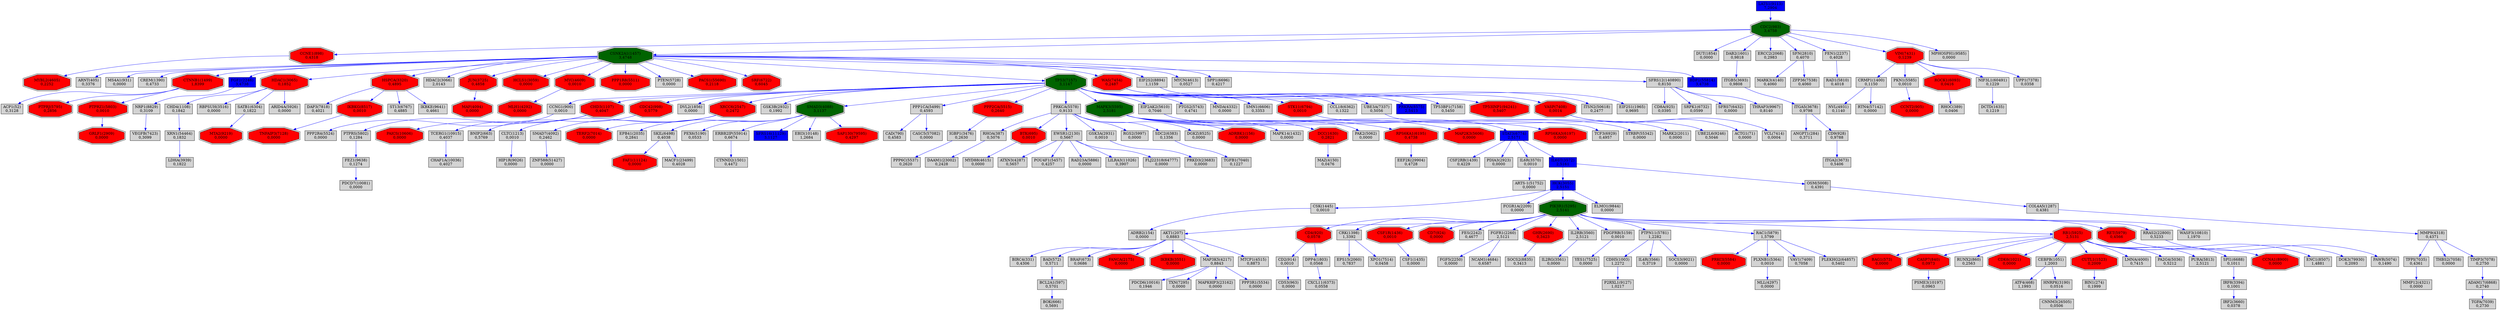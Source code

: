 digraph tmp_ans0y {
N_0 [shape = box, style = filled, fillcolor = lightgray, label = "ACTG1(71)\n0,0000"];
N_1 [shape = box, style = filled, fillcolor = lightgray, label = "ADRB2(154)\n0,0000"];
N_2 [shape = doubleoctagon, style = filled, fillcolor = red, label = "ADRBK1(156)\n0,0000"];
N_3 [shape = box, style = filled, fillcolor = lightgray, label = "AKT1(207)\n0,8883"];
N_4 [shape = box, style = filled, fillcolor = lightgray, label = "BIN1(274)\n0,1999"];
N_5 [shape = box, style = filled, fillcolor = lightgray, label = "ANGPT1(284)\n0,3711"];
N_6 [shape = box, style = filled, fillcolor = lightgray, label = "BIRC4(331)\n0,4306"];
N_7 [shape = box, style = filled, fillcolor = lightgray, label = "RHOA(387)\n0,5076"];
N_8 [shape = box, style = filled, fillcolor = lightgray, label = "RHOC(389)\n0,0406"];
N_9 [shape = box, style = filled, fillcolor = lightgray, label = "ARNT(405)\n0,3376"];
N_10 [shape = doubleoctagon, style = filled, fillcolor = red, label = "BAG1(573)\n0,0000"];
N_11 [shape = box, style = filled, fillcolor = lightgray, label = "BAD(572)\n0,5711"];
N_12 [shape = box, style = filled, fillcolor = lightgray, label = "BCL2A1(597)\n0,5701"];
N_13 [shape = box, style = filled, fillcolor = lightgray, label = "BNIP2(663)\n0,5769"];
N_14 [shape = box, style = filled, fillcolor = lightgray, label = "BRAF(673)\n0,0686"];
N_15 [shape = doubleoctagon, style = filled, fillcolor = red, label = "BTK(695)\n0,0010"];
N_16 [shape = box, style = filled, fillcolor = lightgray, label = "CAD(790)\n0,4583"];
N_17 [shape = doubleoctagon, style = filled, fillcolor = red, label = "CASP7(840)\n0,0973"];
N_18 [shape = box, style = filled, fillcolor = lightgray, label = "RUNX2(860)\n0,2563"];
N_19 [shape = box, style = filled, fillcolor = lightgray, label = "CD2(914)\n0,0010"];
N_20 [shape = doubleoctagon, style = filled, fillcolor = red, label = "CD4(920)\n0,0578"];
N_21 [shape = box, style = filled, fillcolor = lightgray, label = "CD8A(925)\n0,0395"];
N_22 [shape = box, style = filled, fillcolor = lightgray, label = "CD9(928)\n0,9788"];
N_23 [shape = box, style = filled, fillcolor = lightgray, label = "MS4A1(931)\n0,0000"];
N_24 [shape = doubleoctagon, style = filled, fillcolor = red, label = "CCNE1(898)\n0,4318"];
N_25 [shape = doubleoctagon, style = filled, fillcolor = darkgreen, label = "CDC2(983)\n3,4758"];
N_26 [shape = box, style = filled, fillcolor = lightgray, label = "CCNG1(900)\n0,0010"];
N_27 [shape = doubleoctagon, style = filled, fillcolor = red, label = "CDK6(1021)\n0,0000"];
N_28 [shape = doubleoctagon, style = filled, fillcolor = red, label = "CCNT2(905)\n0,0000"];
N_29 [shape = box, style = filled, fillcolor = lightgray, label = "CEBPB(1051)\n1,2003"];
N_30 [shape = box, style = filled, fillcolor = lightgray, label = "ATF4(468)\n1,1993"];
N_31 [shape = doubleoctagon, style = filled, fillcolor = red, label = "CHD3(1107)\n0,4047"];
N_32 [shape = box, style = filled, fillcolor = lightgray, label = "CLTC(1213)\n0,0010"];
N_33 [shape = box, style = filled, fillcolor = lightgray, label = "CREM(1390)\n0,4733"];
N_34 [shape = box, style = filled, fillcolor = lightgray, label = "CRK(1398)\n1,3392"];
N_35 [shape = box, style = filled, fillcolor = lightgray, label = "CSF1(1435)\n0,0000"];
N_36 [shape = doubleoctagon, style = filled, fillcolor = red, label = "CSF1R(1436)\n0,0010"];
N_37 [shape = box, style = filled, fillcolor = lightgray, label = "CSF2RB(1439)\n0,4229"];
N_38 [shape = box, style = filled, fillcolor = lightgray, label = "CSK(1445)\n0,0010"];
N_39 [shape = box, style = filled, fillcolor = lightgray, label = "CDH5(1003)\n1,2272"];
N_40 [shape = doubleoctagon, style = filled, fillcolor = darkgreen, label = "CSNK2A1(1457)\n3,4748"];
N_41 [shape = box, style = filled, fillcolor = lightgray, label = "MAPK14(1432)\n0,0000"];
N_42 [shape = doubleoctagon, style = filled, fillcolor = red, label = "CDC42(998)\n0,5779"];
N_43 [shape = box, style = filled, fillcolor = lightgray, label = "ACP1(52)\n0,3128"];
N_44 [shape = doubleoctagon, style = filled, fillcolor = red, label = "CTNNB1(1499)\n1,8399"];
N_45 [shape = box, style = filled, fillcolor = lightgray, label = "CTNND2(1501)\n0,4472"];
N_46 [shape = doubleoctagon, style = filled, fillcolor = red, label = "CD7(924)\n0,0000"];
N_47 [shape = box, style = filled, fillcolor = lightgray, label = "COL4A5(1287)\n0,4381"];
N_48 [shape = box, style = filled, fillcolor = lightgray, label = "DCTD(1635)\n0,1219"];
N_49 [shape = box, style = filled, fillcolor = lightgray, label = "DPP4(1803)\n0,0568"];
N_50 [shape = box, style = filled, fillcolor = lightgray, label = "CRMP1(1400)\n0,1150"];
N_51 [shape = box, style = filled, fillcolor = lightgray, label = "DUT(1854)\n0,0000"];
N_52 [shape = box, style = filled, fillcolor = lightgray, label = "DVL2(1856)\n0,0000"];
N_53 [shape = box, style = filled, fillcolor = lightgray, label = "DAB2(1601)\n0,9818"];
N_54 [shape = box, style = filled, fillcolor = lightgray, label = "EIF2S1(1965)\n0,9695"];
N_55 [shape = box, style = filled, fillcolor = lightgray, label = "CHD4(1108)\n0,1842"];
N_56 [shape = box, style = filled, fillcolor = lightgray, label = "EPB41(2035)\n0,2841"];
N_57 [shape = box, style = filled, fillcolor = lightgray, label = "EPS15(2060)\n0,7837"];
N_58 [shape = box, style = filled, fillcolor = lightgray, label = "ERCC2(2068)\n0,2983"];
N_59 [shape = box, style = filled, fillcolor = lightgray, label = "EWSR1(2130)\n0,5667"];
N_60 [shape = doubleoctagon, style = filled, fillcolor = red, label = "FANCA(2175)\n0,0000"];
N_61 [shape = box, style = filled, fillcolor = lightgray, label = "FCGR1A(2209)\n0,0000"];
N_62 [shape = box, style = filled, fillcolor = lightgray, label = "FES(2242)\n0,4677"];
N_63 [shape = box, style = filled, fillcolor = blue, label = "FGF1(2246)\n3,4738"];
N_64 [shape = box, style = filled, fillcolor = lightgray, label = "FGFR1(2260)\n2,5121"];
N_65 [shape = box, style = filled, fillcolor = lightgray, label = "FGF5(2250)\n0,0000"];
N_66 [shape = doubleoctagon, style = filled, fillcolor = red, label = "XRCC6(2547)\n0,2472"];
N_67 [shape = box, style = filled, fillcolor = lightgray, label = "CD53(963)\n0,0000"];
N_68 [shape = doubleoctagon, style = filled, fillcolor = red, label = "GHR(2690)\n0,3423"];
N_69 [shape = box, style = filled, fillcolor = lightgray, label = "SFN(2810)\n0,4070"];
N_70 [shape = box, style = filled, fillcolor = lightgray, label = "MARK2(2011)\n0,0000"];
N_71 [shape = box, style = filled, fillcolor = lightgray, label = "GSK3B(2932)\n0,1992"];
N_72 [shape = box, style = filled, fillcolor = lightgray, label = "PDIA3(2923)\n0,0000"];
N_73 [shape = box, style = filled, fillcolor = blue, label = "HCK(3055)\n2,5151"];
N_74 [shape = doubleoctagon, style = filled, fillcolor = red, label = "HDAC1(3065)\n0,1852"];
N_75 [shape = doubleoctagon, style = filled, fillcolor = red, label = "CUTL1(1523)\n0,2009"];
N_76 [shape = box, style = filled, fillcolor = lightgray, label = "FEN1(2237)\n0,4028"];
N_77 [shape = box, style = filled, fillcolor = lightgray, label = "HNRPK(3190)\n0,0516"];
N_78 [shape = box, style = filled, fillcolor = lightgray, label = "GSK3A(2931)\n0,0010"];
N_79 [shape = doubleoctagon, style = filled, fillcolor = red, label = "HSPCA(3320)\n0,4895"];
N_80 [shape = box, style = filled, fillcolor = lightgray, label = "HDAC2(3066)\n2,0143"];
N_81 [shape = doubleoctagon, style = filled, fillcolor = red, label = "IKBKB(3551)\n0,0000"];
N_82 [shape = box, style = filled, fillcolor = lightgray, label = "IL2RB(3560)\n2,5121"];
N_83 [shape = box, style = filled, fillcolor = lightgray, label = "IL2RG(3561)\n0,0000"];
N_84 [shape = box, style = filled, fillcolor = lightgray, label = "IL6R(3570)\n0,0010"];
N_85 [shape = box, style = filled, fillcolor = blue, label = "IL6ST(3572)\n2,5161"];
N_86 [shape = box, style = filled, fillcolor = lightgray, label = "IL4R(3566)\n0,3719"];
N_87 [shape = box, style = filled, fillcolor = lightgray, label = "IRF8(3394)\n0,1001"];
N_88 [shape = box, style = filled, fillcolor = lightgray, label = "ITGA5(3678)\n0,9798"];
N_89 [shape = box, style = filled, fillcolor = lightgray, label = "ITGA2(3673)\n0,5406"];
N_90 [shape = box, style = filled, fillcolor = lightgray, label = "ITGB5(3693)\n0,9808"];
N_91 [shape = doubleoctagon, style = filled, fillcolor = red, label = "JUN(3725)\n0,4858"];
N_92 [shape = box, style = filled, fillcolor = lightgray, label = "LDHA(3939)\n0,1822"];
N_93 [shape = box, style = filled, fillcolor = lightgray, label = "LMNA(4000)\n0,7415"];
N_94 [shape = doubleoctagon, style = filled, fillcolor = red, label = "HCLS1(3059)\n0,0000"];
N_95 [shape = doubleoctagon, style = filled, fillcolor = darkgreen, label = "SMAD3(4088)\n3,1137"];
N_96 [shape = box, style = filled, fillcolor = lightgray, label = "SMAD7(4092)\n0,2462"];
N_97 [shape = doubleoctagon, style = filled, fillcolor = red, label = "MAF(4094)\n0,0000"];
N_98 [shape = doubleoctagon, style = filled, fillcolor = red, label = "DCC(1630)\n0,2821"];
N_99 [shape = box, style = filled, fillcolor = lightgray, label = "BOK(666)\n0,5691"];
N_100 [shape = box, style = filled, fillcolor = lightgray, label = "MAP3K5(4217)\n0,8843"];
N_101 [shape = box, style = filled, fillcolor = lightgray, label = "IGBP1(3476)\n0,2630"];
N_102 [shape = box, style = filled, fillcolor = lightgray, label = "MLL(4297)\n0,0000"];
N_103 [shape = box, style = filled, fillcolor = lightgray, label = "MMP9(4318)\n0,4371"];
N_104 [shape = doubleoctagon, style = filled, fillcolor = red, label = "MLH1(4292)\n0,0000"];
N_105 [shape = doubleoctagon, style = filled, fillcolor = red, label = "MYBL2(4605)\n0,2252"];
N_106 [shape = box, style = filled, fillcolor = lightgray, label = "MYD88(4615)\n0,0000"];
N_107 [shape = box, style = filled, fillcolor = lightgray, label = "NCAM1(4684)\n0,6587"];
N_108 [shape = box, style = filled, fillcolor = lightgray, label = "IRF2(3660)\n0,0378"];
N_109 [shape = doubleoctagon, style = filled, fillcolor = red, label = "MYC(4609)\n0,0010"];
N_110 [shape = box, style = filled, fillcolor = lightgray, label = "RBPSUH(3516)\n0,0000"];
N_111 [shape = box, style = filled, fillcolor = lightgray, label = "PAK2(5062)\n0,0000"];
N_112 [shape = box, style = filled, fillcolor = lightgray, label = "PAWR(5074)\n0,1490"];
N_113 [shape = box, style = filled, fillcolor = lightgray, label = "PDGFRB(5159)\n0,0010"];
N_114 [shape = doubleoctagon, style = filled, fillcolor = darkgreen, label = "PIK3R1(5295)\n2,5141"];
N_115 [shape = box, style = filled, fillcolor = lightgray, label = "MARK3(4140)\n0,4060"];
N_116 [shape = box, style = filled, fillcolor = lightgray, label = "MMP12(4321)\n0,0000"];
N_117 [shape = box, style = filled, fillcolor = lightgray, label = "PPP1CA(5499)\n0,4593"];
N_118 [shape = doubleoctagon, style = filled, fillcolor = red, label = "PPP2CA(5515)\n0,2640"];
N_119 [shape = doubleoctagon, style = filled, fillcolor = red, label = "PPP1R8(5511)\n0,0000"];
N_120 [shape = box, style = filled, fillcolor = lightgray, label = "PRKCA(5578)\n0,9133"];
N_121 [shape = box, style = filled, fillcolor = lightgray, label = "PA2G4(5036)\n0,5212"];
N_122 [shape = box, style = filled, fillcolor = lightgray, label = "PKN1(5585)\n0,0010"];
N_123 [shape = doubleoctagon, style = filled, fillcolor = darkgreen, label = "MAPK3(5595)\n2,5181"];
N_124 [shape = doubleoctagon, style = filled, fillcolor = red, label = "PRKCI(5584)\n0,0000"];
N_125 [shape = box, style = filled, fillcolor = lightgray, label = "EIF2AK2(5610)\n0,7046"];
N_126 [shape = box, style = filled, fillcolor = lightgray, label = "ATXN3(4287)\n0,5657"];
N_127 [shape = box, style = filled, fillcolor = lightgray, label = "PTGS2(5743)\n0,4741"];
N_128 [shape = doubleoctagon, style = filled, fillcolor = red, label = "GRLF1(2909)\n0,0000"];
N_129 [shape = box, style = filled, fillcolor = lightgray, label = "PURA(5813)\n2,5121"];
N_130 [shape = box, style = filled, fillcolor = lightgray, label = "PTPN11(5781)\n1,2282"];
N_131 [shape = box, style = filled, fillcolor = lightgray, label = "PTEN(5728)\n0,0000"];
N_132 [shape = box, style = filled, fillcolor = lightgray, label = "RAC1(5879)\n1,5799"];
N_133 [shape = box, style = filled, fillcolor = lightgray, label = "PLXNB1(5364)\n0,0010"];
N_134 [shape = box, style = filled, fillcolor = lightgray, label = "RAD1(5810)\n0,4018"];
N_135 [shape = doubleoctagon, style = filled, fillcolor = red, label = "RB1(5925)\n2,5131"];
N_136 [shape = box, style = filled, fillcolor = lightgray, label = "MNDA(4332)\n0,0000"];
N_137 [shape = doubleoctagon, style = filled, fillcolor = red, label = "RET(5979)\n0,4566"];
N_138 [shape = box, style = filled, fillcolor = lightgray, label = "POU4F1(5457)\n0,4257"];
N_139 [shape = doubleoctagon, style = filled, fillcolor = red, label = "ROCK1(6093)\n0,0416"];
N_140 [shape = box, style = filled, fillcolor = lightgray, label = "NVL(4931)\n0,1140"];
N_141 [shape = box, style = filled, fillcolor = lightgray, label = "RAD23A(5886)\n0,0000"];
N_142 [shape = doubleoctagon, style = filled, fillcolor = red, label = "RPS6KA1(6195)\n0,4738"];
N_143 [shape = doubleoctagon, style = filled, fillcolor = red, label = "MAP2K3(5606)\n0,0000"];
N_144 [shape = box, style = filled, fillcolor = lightgray, label = "SATB1(6304)\n0,1822"];
N_145 [shape = box, style = filled, fillcolor = lightgray, label = "RGS2(5997)\n0,0000"];
N_146 [shape = doubleoctagon, style = filled, fillcolor = red, label = "PACS1(55690)\n0,2118"];
N_147 [shape = doubleoctagon, style = filled, fillcolor = red, label = "PTPRJ(5795)\n0,2856"];
N_148 [shape = box, style = filled, fillcolor = lightgray, label = "SDC2(6383)\n0,1356"];
N_149 [shape = box, style = filled, fillcolor = lightgray, label = "SKIL(6498)\n0,4038"];
N_150 [shape = box, style = filled, fillcolor = lightgray, label = "SMN1(6606)\n0,3353"];
N_151 [shape = box, style = filled, fillcolor = lightgray, label = "SPI1(6688)\n0,1011"];
N_152 [shape = doubleoctagon, style = filled, fillcolor = red, label = "SRF(6722)\n0,6045"];
N_153 [shape = box, style = filled, fillcolor = lightgray, label = "SRPK1(6732)\n0,0599"];
N_154 [shape = box, style = filled, fillcolor = blue, label = "STAT3(6774)\n2,5171"];
N_155 [shape = doubleoctagon, style = filled, fillcolor = red, label = "RPS6KA3(6197)\n0,0000"];
N_156 [shape = doubleoctagon, style = filled, fillcolor = red, label = "STK11(6794)\n0,0010"];
N_157 [shape = box, style = filled, fillcolor = lightgray, label = "TCF3(6929)\n0,4957"];
N_158 [shape = doubleoctagon, style = filled, fillcolor = red, label = "TERF2(7014)\n0,0000"];
N_159 [shape = box, style = filled, fillcolor = lightgray, label = "ADAM17(6868)\n0,2740"];
N_160 [shape = box, style = filled, fillcolor = lightgray, label = "TGFA(7039)\n0,2730"];
N_161 [shape = box, style = filled, fillcolor = lightgray, label = "TGFB1(7040)\n0,1227"];
N_162 [shape = box, style = filled, fillcolor = lightgray, label = "TFPI(7035)\n0,4361"];
N_163 [shape = box, style = filled, fillcolor = lightgray, label = "THBS2(7058)\n0,0000"];
N_164 [shape = box, style = filled, fillcolor = lightgray, label = "CCL18(6362)\n0,1322"];
N_165 [shape = doubleoctagon, style = filled, fillcolor = red, label = "TNFAIP3(7128)\n0,0000"];
N_166 [shape = doubleoctagon, style = filled, fillcolor = darkgreen, label = "TP53(7157)\n3,1147"];
N_167 [shape = box, style = filled, fillcolor = lightgray, label = "UBE3A(7337)\n0,5056"];
N_168 [shape = doubleoctagon, style = filled, fillcolor = red, label = "VASP(7408)\n0,0014"];
N_169 [shape = box, style = filled, fillcolor = lightgray, label = "VEGFB(7423)\n0,3099"];
N_170 [shape = doubleoctagon, style = filled, fillcolor = red, label = "VIM(7431)\n0,1239"];
N_171 [shape = doubleoctagon, style = filled, fillcolor = red, label = "WAS(7454)\n0,2487"];
N_172 [shape = box, style = filled, fillcolor = lightgray, label = "XPO1(7514)\n0,0458"];
N_173 [shape = box, style = filled, fillcolor = lightgray, label = "VAV1(7409)\n0,7058"];
N_174 [shape = box, style = filled, fillcolor = lightgray, label = "YES1(7525)\n0,0000"];
N_175 [shape = box, style = filled, fillcolor = lightgray, label = "DAP3(7818)\n0,4021"];
N_176 [shape = box, style = filled, fillcolor = lightgray, label = "ZFP36(7538)\n0,4060"];
N_177 [shape = box, style = filled, fillcolor = lightgray, label = "SFRS7(6432)\n0,0000"];
N_178 [shape = box, style = filled, fillcolor = lightgray, label = "VCL(7414)\n0,0004"];
N_179 [shape = box, style = filled, fillcolor = lightgray, label = "PTPRS(5802)\n0,1284"];
N_180 [shape = doubleoctagon, style = filled, fillcolor = red, label = "IKBKG(8517)\n0,0010"];
N_181 [shape = box, style = filled, fillcolor = blue, label = "PRKRA(8575)\n2,5413"];
N_182 [shape = box, style = filled, fillcolor = lightgray, label = "NRP1(8829)\n0,3109"];
N_183 [shape = box, style = filled, fillcolor = lightgray, label = "ARID4A(5926)\n0,0000"];
N_184 [shape = doubleoctagon, style = filled, fillcolor = red, label = "CCNA1(8900)\n0,0000"];
N_185 [shape = box, style = filled, fillcolor = lightgray, label = "SOCS2(8835)\n0,3413"];
N_186 [shape = box, style = filled, fillcolor = lightgray, label = "EIF2S2(8894)\n1,1159"];
N_187 [shape = box, style = filled, fillcolor = lightgray, label = "MYCN(4613)\n0,0527"];
N_188 [shape = box, style = filled, fillcolor = blue, label = "LATS1(9113)\n7,2904"];
N_189 [shape = box, style = filled, fillcolor = lightgray, label = "OSM(5008)\n0,4391"];
N_190 [shape = box, style = filled, fillcolor = lightgray, label = "SPP1(6696)\n0,4217"];
N_191 [shape = box, style = filled, fillcolor = lightgray, label = "ST13(6767)\n0,4885"];
N_192 [shape = box, style = filled, fillcolor = lightgray, label = "FEZ1(9638)\n0,1274"];
N_193 [shape = box, style = filled, fillcolor = lightgray, label = "TP53BP1(7158)\n0,5450"];
N_194 [shape = box, style = filled, fillcolor = lightgray, label = "UBE2L6(9246)\n0,5046"];
N_195 [shape = box, style = filled, fillcolor = lightgray, label = "IKBKE(9641)\n0,4661"];
N_196 [shape = box, style = filled, fillcolor = lightgray, label = "PDCD6(10016)\n0,1946"];
N_197 [shape = box, style = filled, fillcolor = lightgray, label = "DGKZ(8525)\n0,0000"];
N_198 [shape = box, style = filled, fillcolor = lightgray, label = "CHAF1A(10036)\n0,4027"];
N_199 [shape = box, style = filled, fillcolor = lightgray, label = "PSME3(10197)\n0,0963"];
N_200 [shape = doubleoctagon, style = filled, fillcolor = red, label = "PAICS(10606)\n0,0000"];
N_201 [shape = box, style = filled, fillcolor = lightgray, label = "TXN(7295)\n0,0000"];
N_202 [shape = box, style = filled, fillcolor = lightgray, label = "TCERG1(10915)\n0,4037"];
N_203 [shape = doubleoctagon, style = filled, fillcolor = red, label = "FAF1(11124)\n0,0000"];
N_204 [shape = doubleoctagon, style = filled, fillcolor = red, label = "MTA2(9219)\n0,0000"];
N_205 [shape = box, style = filled, fillcolor = lightgray, label = "MAPK8IP3(23162)\n0,0000"];
N_206 [shape = box, style = filled, fillcolor = lightgray, label = "MACF1(23499)\n0,4028"];
N_207 [shape = doubleoctagon, style = filled, fillcolor = red, label = "PTPRZ1(5803)\n0,0010"];
N_208 [shape = box, style = filled, fillcolor = lightgray, label = "ITSN2(50618)\n0,2477"];
N_209 [shape = box, style = filled, fillcolor = lightgray, label = "RRAS2(22800)\n0,5233"];
N_210 [shape = box, style = filled, fillcolor = lightgray, label = "XRN1(54464)\n0,1832"];
N_211 [shape = box, style = filled, fillcolor = lightgray, label = "PDCD7(10081)\n0,0000"];
N_212 [shape = box, style = filled, fillcolor = lightgray, label = "PEX6(5190)\n0,0533"];
N_213 [shape = box, style = filled, fillcolor = lightgray, label = "ERBB2IP(55914)\n0,6674"];
N_214 [shape = box, style = filled, fillcolor = blue, label = "SFRS16(11129)\n3,1127"];
N_215 [shape = box, style = filled, fillcolor = lightgray, label = "NIF3L1(60491)\n0,1229"];
N_216 [shape = box, style = filled, fillcolor = lightgray, label = "RTN4(57142)\n0,0000"];
N_217 [shape = box, style = filled, fillcolor = lightgray, label = "CASC5(57082)\n0,0000"];
N_218 [shape = box, style = filled, fillcolor = lightgray, label = "THRAP3(9967)\n0,8140"];
N_219 [shape = box, style = filled, fillcolor = lightgray, label = "SFRS12(140890)\n0,8150"];
N_220 [shape = box, style = filled, fillcolor = lightgray, label = "DOK3(79930)\n0,2093"];
N_221 [shape = box, style = filled, fillcolor = lightgray, label = "HIP1R(9026)\n0,0000"];
N_222 [shape = box, style = filled, fillcolor = lightgray, label = "WASF3(10810)\n1,1970"];
N_223 [shape = box, style = filled, fillcolor = lightgray, label = "MTCP1(4515)\n0,8873"];
N_224 [shape = box, style = filled, fillcolor = lightgray, label = "DAAM1(23002)\n0,2428"];
N_225 [shape = box, style = filled, fillcolor = lightgray, label = "PLEKHG2(64857)\n0,5402"];
N_226 [shape = box, style = filled, fillcolor = lightgray, label = "ELMO1(9844)\n0,0000"];
N_227 [shape = box, style = filled, fillcolor = lightgray, label = "EBI3(10148)\n1,2684"];
N_228 [shape = box, style = filled, fillcolor = lightgray, label = "MPHOSPH1(9585)\n0,0000"];
N_229 [shape = box, style = filled, fillcolor = lightgray, label = "PPP2R4(5524)\n0,0000"];
N_230 [shape = box, style = filled, fillcolor = lightgray, label = "CXCL11(6373)\n0,0558"];
N_231 [shape = box, style = filled, fillcolor = lightgray, label = "SOCS3(9021)\n0,0000"];
N_232 [shape = box, style = filled, fillcolor = lightgray, label = "P2RXL1(9127)\n1,0217"];
N_233 [shape = box, style = filled, fillcolor = lightgray, label = "MAZ(4150)\n0,0476"];
N_234 [shape = box, style = filled, fillcolor = blue, label = "BDP1(55814)\n3,4738"];
N_235 [shape = box, style = filled, fillcolor = lightgray, label = "EEF2K(29904)\n0,4728"];
N_236 [shape = box, style = filled, fillcolor = lightgray, label = "LILRA3(11026)\n0,3907"];
N_237 [shape = box, style = filled, fillcolor = lightgray, label = "FLJ22318(64777)\n0,0000"];
N_238 [shape = box, style = filled, fillcolor = lightgray, label = "PPP3R1(5534)\n0,0000"];
N_239 [shape = box, style = filled, fillcolor = lightgray, label = "CNNM3(26505)\n0,0506"];
N_240 [shape = box, style = filled, fillcolor = lightgray, label = "PRKD3(23683)\n0,0000"];
N_241 [shape = box, style = filled, fillcolor = lightgray, label = "ARTS-1(51752)\n0,0000"];
N_242 [shape = box, style = filled, fillcolor = lightgray, label = "TIMP3(7078)\n0,2750"];
N_243 [shape = doubleoctagon, style = filled, fillcolor = red, label = "SAP130(79595)\n0,4297"];
N_244 [shape = box, style = filled, fillcolor = lightgray, label = "ZNF588(51427)\n0,0000"];
N_245 [shape = box, style = filled, fillcolor = lightgray, label = "PPP6C(5537)\n0,2620"];
N_246 [shape = box, style = filled, fillcolor = lightgray, label = "STRBP(55342)\n0,0000"];
N_247 [shape = box, style = filled, fillcolor = lightgray, label = "ENC1(8507)\n1,4881"];
N_248 [shape = doubleoctagon, style = filled, fillcolor = red, label = "TP53INP1(94241)\n0,5407"];
N_249 [shape = box, style = filled, fillcolor = lightgray, label = "UPP1(7378)\n0,0358"];
N_3 -> N_6 [ color = blue ];
N_3 -> N_11 [ color = blue ];
N_11 -> N_12 [ color = blue ];
N_3 -> N_14 [ color = blue ];
N_20 -> N_19 [ color = blue ];
N_25 -> N_24 [ color = blue ];
N_29 -> N_30 [ color = blue ];
N_36 -> N_35 [ color = blue ];
N_38 -> N_1 [ color = blue ];
N_40 -> N_9 [ color = blue ];
N_40 -> N_23 [ color = blue ];
N_25 -> N_40 [ color = blue ];
N_40 -> N_33 [ color = blue ];
N_42 -> N_13 [ color = blue ];
N_40 -> N_44 [ color = blue ];
N_44 -> N_43 [ color = blue ];
N_20 -> N_49 [ color = blue ];
N_25 -> N_51 [ color = blue ];
N_25 -> N_53 [ color = blue ];
N_34 -> N_57 [ color = blue ];
N_25 -> N_58 [ color = blue ];
N_3 -> N_60 [ color = blue ];
N_40 -> N_63 [ color = blue ];
N_64 -> N_65 [ color = blue ];
N_66 -> N_32 [ color = blue ];
N_19 -> N_67 [ color = blue ];
N_25 -> N_69 [ color = blue ];
N_73 -> N_38 [ color = blue ];
N_73 -> N_61 [ color = blue ];
N_40 -> N_74 [ color = blue ];
N_74 -> N_55 [ color = blue ];
N_75 -> N_4 [ color = blue ];
N_25 -> N_76 [ color = blue ];
N_29 -> N_77 [ color = blue ];
N_40 -> N_79 [ color = blue ];
N_40 -> N_80 [ color = blue ];
N_3 -> N_81 [ color = blue ];
N_82 -> N_83 [ color = blue ];
N_85 -> N_73 [ color = blue ];
N_88 -> N_5 [ color = blue ];
N_88 -> N_22 [ color = blue ];
N_22 -> N_89 [ color = blue ];
N_53 -> N_90 [ color = blue ];
N_90 -> N_88 [ color = blue ];
N_40 -> N_91 [ color = blue ];
N_40 -> N_94 [ color = blue ];
N_95 -> N_56 [ color = blue ];
N_66 -> N_96 [ color = blue ];
N_91 -> N_97 [ color = blue ];
N_12 -> N_99 [ color = blue ];
N_3 -> N_100 [ color = blue ];
N_47 -> N_103 [ color = blue ];
N_24 -> N_105 [ color = blue ];
N_15 -> N_106 [ color = blue ];
N_64 -> N_107 [ color = blue ];
N_87 -> N_108 [ color = blue ];
N_40 -> N_109 [ color = blue ];
N_109 -> N_104 [ color = blue ];
N_74 -> N_110 [ color = blue ];
N_114 -> N_3 [ color = blue ];
N_114 -> N_20 [ color = blue ];
N_114 -> N_34 [ color = blue ];
N_114 -> N_36 [ color = blue ];
N_114 -> N_46 [ color = blue ];
N_114 -> N_62 [ color = blue ];
N_114 -> N_64 [ color = blue ];
N_114 -> N_68 [ color = blue ];
N_73 -> N_114 [ color = blue ];
N_114 -> N_82 [ color = blue ];
N_114 -> N_113 [ color = blue ];
N_69 -> N_115 [ color = blue ];
N_117 -> N_16 [ color = blue ];
N_118 -> N_101 [ color = blue ];
N_40 -> N_119 [ color = blue ];
N_120 -> N_7 [ color = blue ];
N_120 -> N_15 [ color = blue ];
N_120 -> N_59 [ color = blue ];
N_120 -> N_78 [ color = blue ];
N_122 -> N_28 [ color = blue ];
N_123 -> N_2 [ color = blue ];
N_123 -> N_41 [ color = blue ];
N_123 -> N_98 [ color = blue ];
N_123 -> N_111 [ color = blue ];
N_59 -> N_126 [ color = blue ];
N_130 -> N_39 [ color = blue ];
N_130 -> N_86 [ color = blue ];
N_114 -> N_130 [ color = blue ];
N_40 -> N_131 [ color = blue ];
N_114 -> N_132 [ color = blue ];
N_132 -> N_124 [ color = blue ];
N_133 -> N_102 [ color = blue ];
N_132 -> N_133 [ color = blue ];
N_76 -> N_134 [ color = blue ];
N_135 -> N_10 [ color = blue ];
N_135 -> N_17 [ color = blue ];
N_135 -> N_18 [ color = blue ];
N_135 -> N_27 [ color = blue ];
N_135 -> N_29 [ color = blue ];
N_135 -> N_75 [ color = blue ];
N_135 -> N_93 [ color = blue ];
N_114 -> N_135 [ color = blue ];
N_135 -> N_121 [ color = blue ];
N_135 -> N_129 [ color = blue ];
N_114 -> N_137 [ color = blue ];
N_59 -> N_138 [ color = blue ];
N_139 -> N_8 [ color = blue ];
N_50 -> N_140 [ color = blue ];
N_59 -> N_141 [ color = blue ];
N_123 -> N_142 [ color = blue ];
N_123 -> N_143 [ color = blue ];
N_74 -> N_144 [ color = blue ];
N_120 -> N_145 [ color = blue ];
N_40 -> N_146 [ color = blue ];
N_44 -> N_147 [ color = blue ];
N_120 -> N_148 [ color = blue ];
N_95 -> N_149 [ color = blue ];
N_151 -> N_87 [ color = blue ];
N_135 -> N_151 [ color = blue ];
N_40 -> N_152 [ color = blue ];
N_154 -> N_37 [ color = blue ];
N_154 -> N_72 [ color = blue ];
N_154 -> N_84 [ color = blue ];
N_154 -> N_85 [ color = blue ];
N_123 -> N_154 [ color = blue ];
N_123 -> N_155 [ color = blue ];
N_156 -> N_70 [ color = blue ];
N_123 -> N_157 [ color = blue ];
N_66 -> N_158 [ color = blue ];
N_159 -> N_160 [ color = blue ];
N_148 -> N_161 [ color = blue ];
N_103 -> N_162 [ color = blue ];
N_162 -> N_116 [ color = blue ];
N_103 -> N_163 [ color = blue ];
N_166 -> N_26 [ color = blue ];
N_166 -> N_31 [ color = blue ];
N_40 -> N_166 [ color = blue ];
N_166 -> N_42 [ color = blue ];
N_166 -> N_52 [ color = blue ];
N_166 -> N_66 [ color = blue ];
N_166 -> N_71 [ color = blue ];
N_166 -> N_95 [ color = blue ];
N_166 -> N_117 [ color = blue ];
N_166 -> N_118 [ color = blue ];
N_166 -> N_120 [ color = blue ];
N_166 -> N_123 [ color = blue ];
N_166 -> N_125 [ color = blue ];
N_166 -> N_127 [ color = blue ];
N_166 -> N_136 [ color = blue ];
N_166 -> N_150 [ color = blue ];
N_166 -> N_156 [ color = blue ];
N_166 -> N_164 [ color = blue ];
N_166 -> N_167 [ color = blue ];
N_168 -> N_0 [ color = blue ];
N_25 -> N_170 [ color = blue ];
N_170 -> N_50 [ color = blue ];
N_170 -> N_122 [ color = blue ];
N_170 -> N_139 [ color = blue ];
N_40 -> N_171 [ color = blue ];
N_171 -> N_168 [ color = blue ];
N_34 -> N_172 [ color = blue ];
N_132 -> N_173 [ color = blue ];
N_113 -> N_174 [ color = blue ];
N_79 -> N_175 [ color = blue ];
N_69 -> N_176 [ color = blue ];
N_168 -> N_178 [ color = blue ];
N_31 -> N_179 [ color = blue ];
N_79 -> N_180 [ color = blue ];
N_180 -> N_165 [ color = blue ];
N_166 -> N_181 [ color = blue ];
N_63 -> N_182 [ color = blue ];
N_182 -> N_169 [ color = blue ];
N_74 -> N_183 [ color = blue ];
N_135 -> N_184 [ color = blue ];
N_68 -> N_185 [ color = blue ];
N_40 -> N_186 [ color = blue ];
N_186 -> N_54 [ color = blue ];
N_40 -> N_187 [ color = blue ];
N_188 -> N_25 [ color = blue ];
N_189 -> N_47 [ color = blue ];
N_85 -> N_189 [ color = blue ];
N_40 -> N_190 [ color = blue ];
N_79 -> N_191 [ color = blue ];
N_179 -> N_192 [ color = blue ];
N_166 -> N_193 [ color = blue ];
N_167 -> N_194 [ color = blue ];
N_79 -> N_195 [ color = blue ];
N_100 -> N_196 [ color = blue ];
N_120 -> N_197 [ color = blue ];
N_17 -> N_199 [ color = blue ];
N_31 -> N_200 [ color = blue ];
N_100 -> N_201 [ color = blue ];
N_31 -> N_202 [ color = blue ];
N_202 -> N_198 [ color = blue ];
N_149 -> N_203 [ color = blue ];
N_144 -> N_204 [ color = blue ];
N_100 -> N_205 [ color = blue ];
N_149 -> N_206 [ color = blue ];
N_44 -> N_207 [ color = blue ];
N_207 -> N_128 [ color = blue ];
N_171 -> N_208 [ color = blue ];
N_209 -> N_112 [ color = blue ];
N_114 -> N_209 [ color = blue ];
N_55 -> N_210 [ color = blue ];
N_210 -> N_92 [ color = blue ];
N_192 -> N_211 [ color = blue ];
N_95 -> N_212 [ color = blue ];
N_213 -> N_45 [ color = blue ];
N_95 -> N_213 [ color = blue ];
N_95 -> N_214 [ color = blue ];
N_215 -> N_48 [ color = blue ];
N_170 -> N_215 [ color = blue ];
N_50 -> N_216 [ color = blue ];
N_117 -> N_217 [ color = blue ];
N_219 -> N_21 [ color = blue ];
N_40 -> N_219 [ color = blue ];
N_219 -> N_153 [ color = blue ];
N_219 -> N_177 [ color = blue ];
N_219 -> N_218 [ color = blue ];
N_137 -> N_220 [ color = blue ];
N_32 -> N_221 [ color = blue ];
N_114 -> N_222 [ color = blue ];
N_3 -> N_223 [ color = blue ];
N_7 -> N_224 [ color = blue ];
N_132 -> N_225 [ color = blue ];
N_73 -> N_226 [ color = blue ];
N_95 -> N_227 [ color = blue ];
N_25 -> N_228 [ color = blue ];
N_26 -> N_229 [ color = blue ];
N_49 -> N_230 [ color = blue ];
N_130 -> N_231 [ color = blue ];
N_39 -> N_232 [ color = blue ];
N_98 -> N_233 [ color = blue ];
N_40 -> N_234 [ color = blue ];
N_142 -> N_235 [ color = blue ];
N_59 -> N_236 [ color = blue ];
N_59 -> N_237 [ color = blue ];
N_100 -> N_238 [ color = blue ];
N_77 -> N_239 [ color = blue ];
N_78 -> N_240 [ color = blue ];
N_84 -> N_241 [ color = blue ];
N_103 -> N_242 [ color = blue ];
N_242 -> N_159 [ color = blue ];
N_95 -> N_243 [ color = blue ];
N_96 -> N_244 [ color = blue ];
N_101 -> N_245 [ color = blue ];
N_125 -> N_246 [ color = blue ];
N_135 -> N_247 [ color = blue ];
N_166 -> N_248 [ color = blue ];
N_170 -> N_249 [ color = blue ];
}
